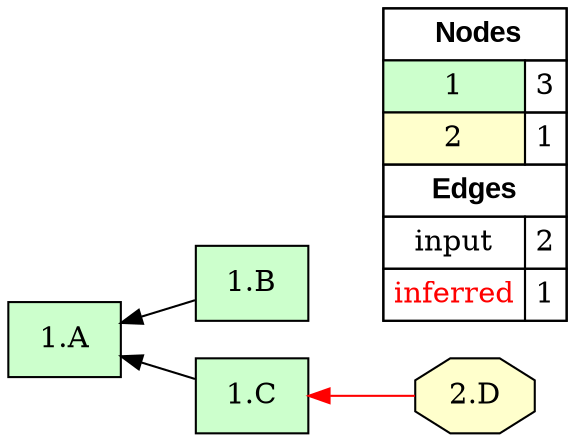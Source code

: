 digraph{
rankdir=RL
node[shape=box style="filled" fillcolor="#CCFFCC"] 
"1.A"
"1.B"
"1.C"
node[shape=octagon style=filled fillcolor="#FFFFCC"] 
"2.D"
edge[arrowhead=normal style=solid color="#000000" constraint=true penwidth=1]
"1.B" -> "1.A"
"1.C" -> "1.A"
edge[arrowhead=normal style=solid color="#FF0000" constraint=true penwidth=1]
"2.D" -> "1.C"
node[shape=box] 
{rank=min Legend [fillcolor= white margin=0 label=< 
 <TABLE BORDER="0" CELLBORDER="1" CELLSPACING="0" CELLPADDING="4"> 
<TR> <TD COLSPAN="2"><font face="Arial Black"> Nodes</font></TD> </TR> 
<TR> 
 <TD bgcolor="#CCFFCC">1</TD> 
 <TD>3</TD> 
 </TR> 
<TR> 
 <TD bgcolor="#FFFFCC">2</TD> 
 <TD>1</TD> 
 </TR> 
<TR> <TD COLSPAN="2"><font face = "Arial Black"> Edges </font></TD> </TR> 
<TR> 
 <TD><font color ="#000000">input</font></TD> 
 <TD>2</TD> 
 </TR> 
<TR> 
 <TD><font color ="#FF0000">inferred</font></TD> 
 <TD>1</TD> 
 </TR> 
</TABLE> 
 >] } 
}
